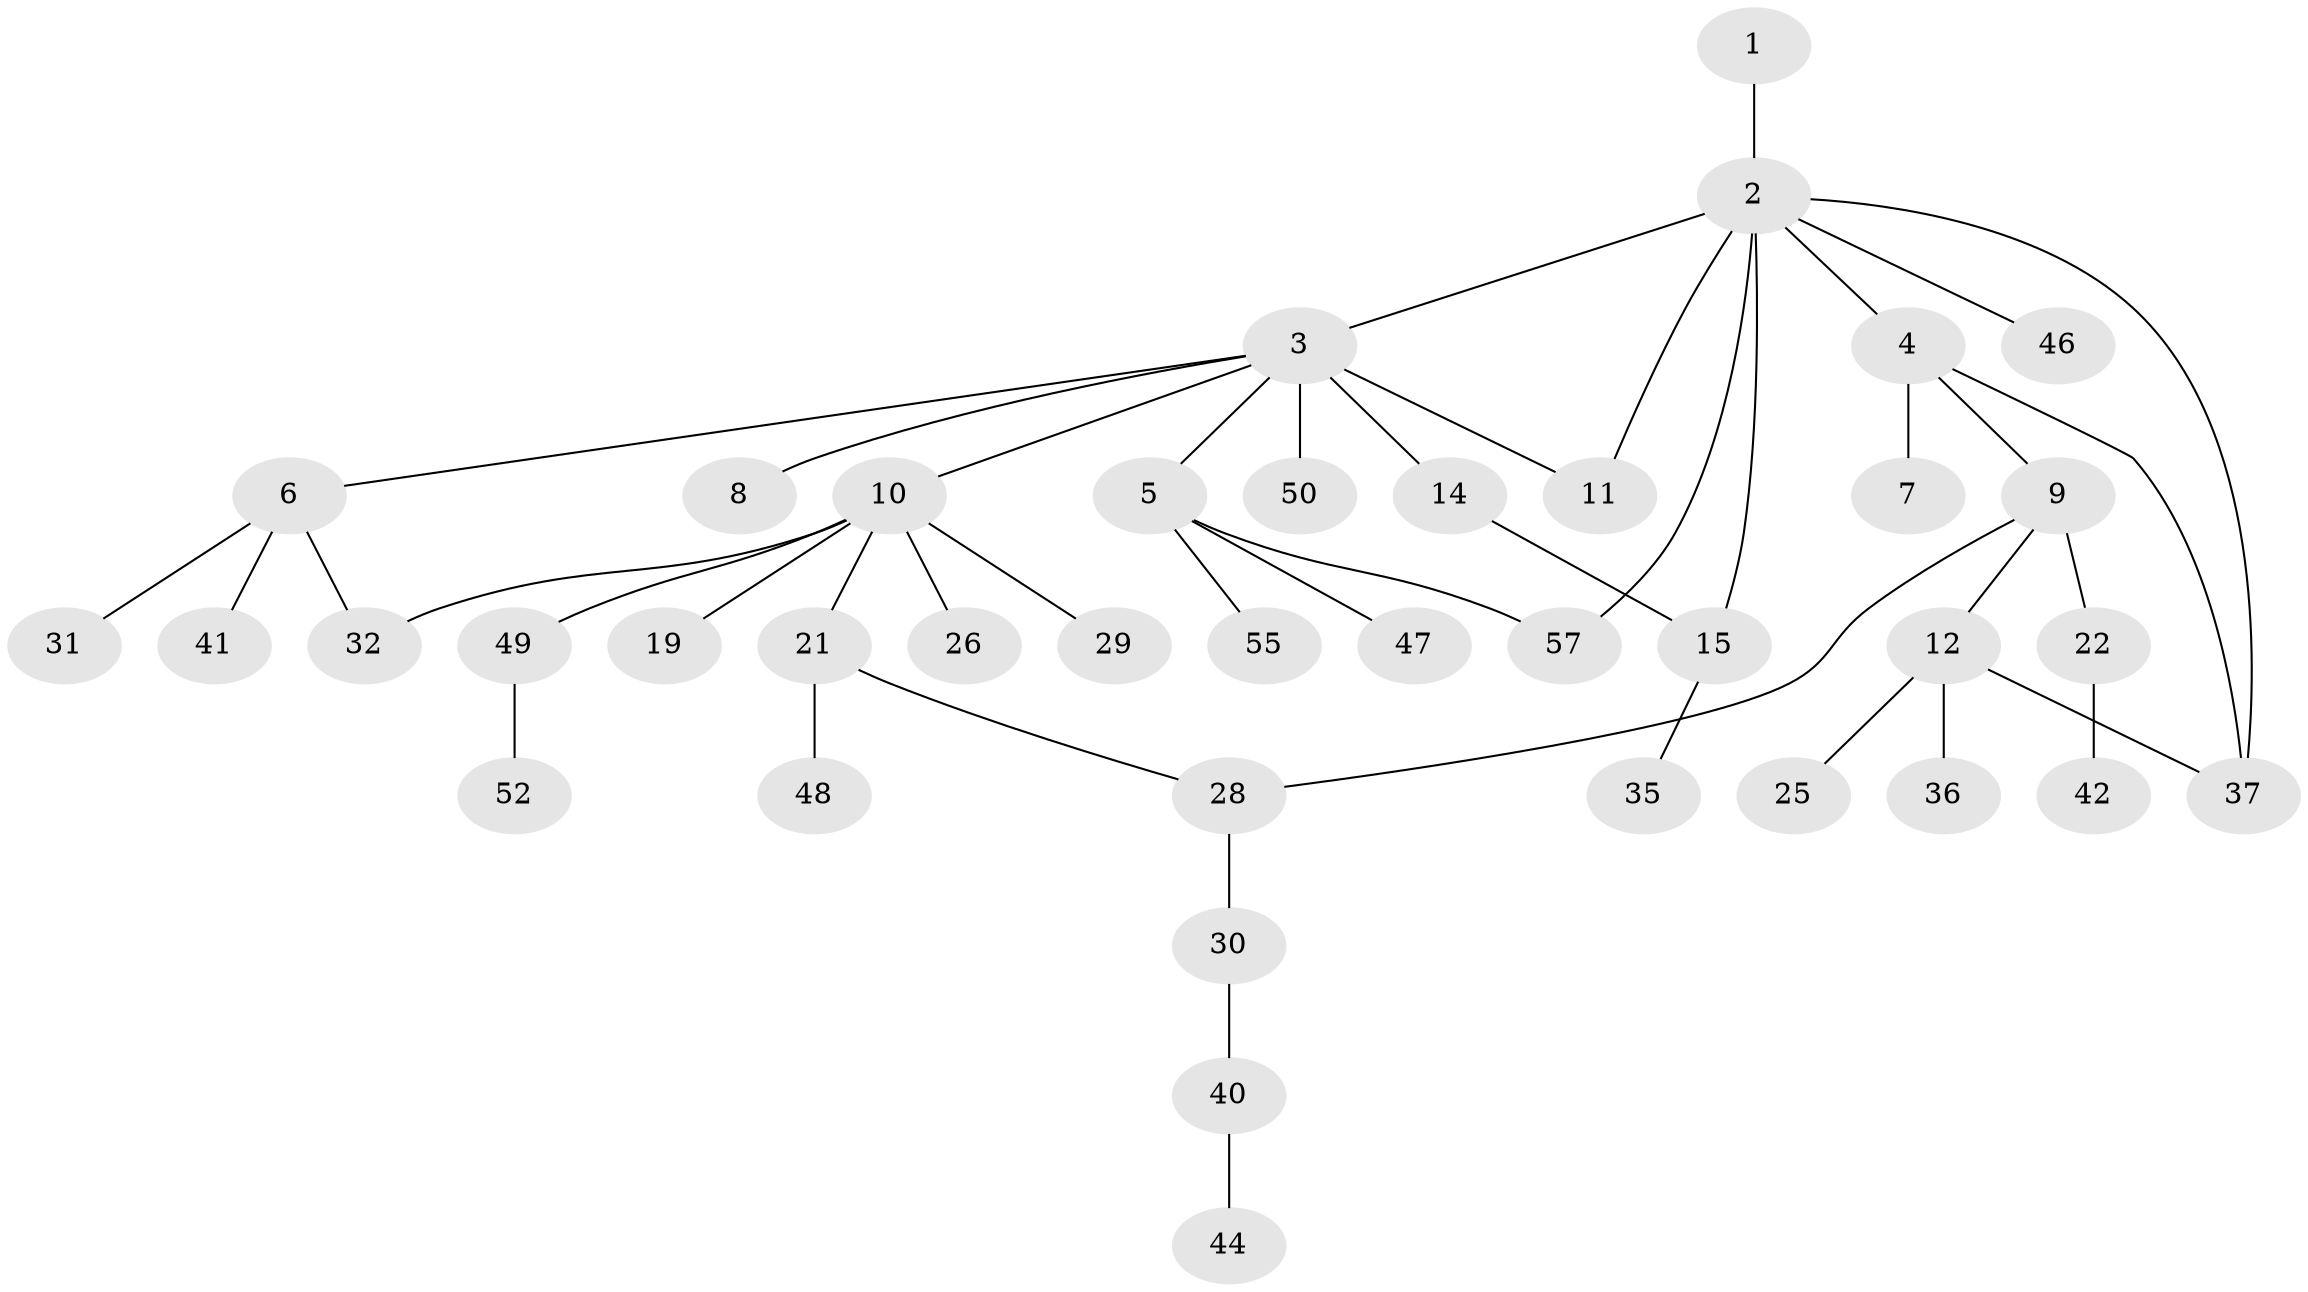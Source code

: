 // original degree distribution, {2: 0.24561403508771928, 7: 0.017543859649122806, 8: 0.017543859649122806, 4: 0.10526315789473684, 3: 0.15789473684210525, 1: 0.42105263157894735, 5: 0.03508771929824561}
// Generated by graph-tools (version 1.1) at 2025/41/03/06/25 10:41:29]
// undirected, 39 vertices, 45 edges
graph export_dot {
graph [start="1"]
  node [color=gray90,style=filled];
  1 [super="+13"];
  2 [super="+18"];
  3 [super="+24"];
  4 [super="+53"];
  5 [super="+17"];
  6 [super="+33"];
  7;
  8;
  9 [super="+39"];
  10 [super="+16"];
  11;
  12 [super="+20"];
  14;
  15 [super="+27"];
  19 [super="+51"];
  21 [super="+45"];
  22 [super="+23"];
  25;
  26;
  28 [super="+56"];
  29;
  30;
  31 [super="+34"];
  32 [super="+38"];
  35;
  36;
  37;
  40 [super="+43"];
  41;
  42;
  44;
  46;
  47;
  48;
  49 [super="+54"];
  50;
  52;
  55;
  57;
  1 -- 2;
  2 -- 3 [weight=2];
  2 -- 4;
  2 -- 11;
  2 -- 37;
  2 -- 57;
  2 -- 46;
  2 -- 15;
  3 -- 5;
  3 -- 6;
  3 -- 8;
  3 -- 10;
  3 -- 11;
  3 -- 14;
  3 -- 50;
  4 -- 7;
  4 -- 9;
  4 -- 37;
  5 -- 55;
  5 -- 57;
  5 -- 47;
  6 -- 31;
  6 -- 32;
  6 -- 41;
  9 -- 12;
  9 -- 22;
  9 -- 28;
  10 -- 21;
  10 -- 26;
  10 -- 29;
  10 -- 32;
  10 -- 49;
  10 -- 19;
  12 -- 25;
  12 -- 37;
  12 -- 36;
  14 -- 15;
  15 -- 35;
  21 -- 48;
  21 -- 28;
  22 -- 42;
  28 -- 30;
  30 -- 40;
  40 -- 44;
  49 -- 52;
}
